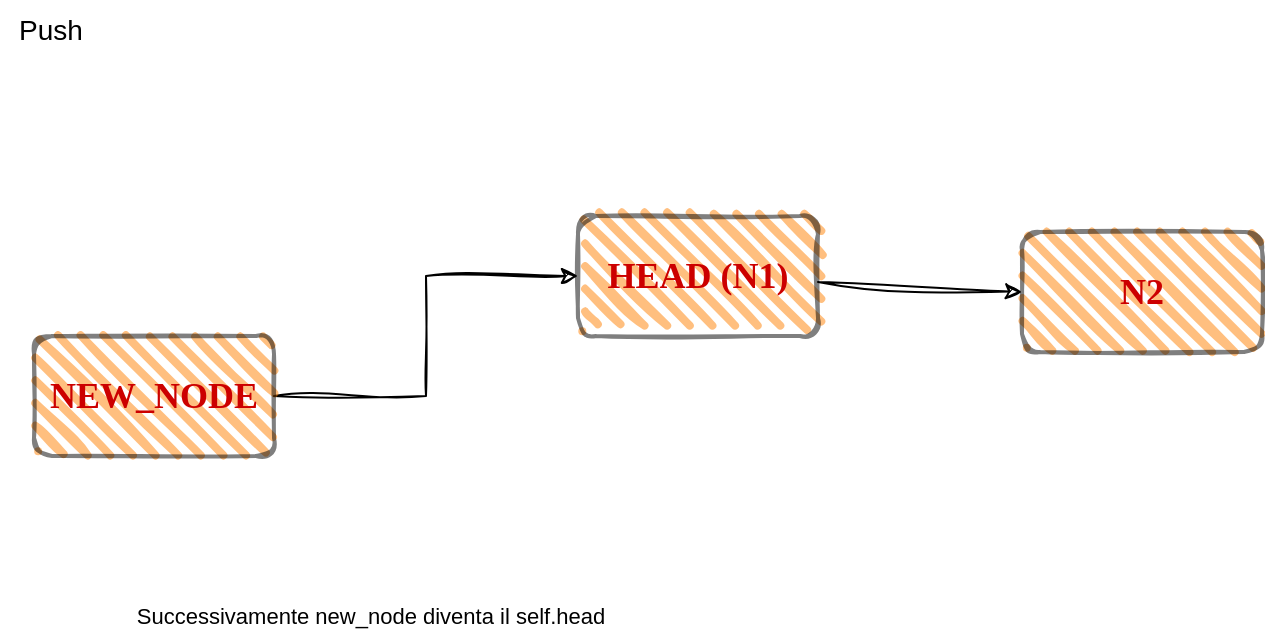 <mxfile>
    <diagram name="Pagina-1" id="NUquWQlPmI8eoX9Fea6K">
        <mxGraphModel dx="848" dy="563" grid="0" gridSize="10" guides="1" tooltips="1" connect="1" arrows="1" fold="1" page="1" pageScale="1" pageWidth="827" pageHeight="1169" background="#ffffff" math="0" shadow="0">
            <root>
                <mxCell id="0"/>
                <mxCell id="1" parent="0"/>
                <mxCell id="cZa140cN37ZzZX85ZkgK-4" value="" style="edgeStyle=none;orthogonalLoop=1;jettySize=auto;html=1;rounded=0;strokeColor=#000000;sketch=1;curveFitting=1;jiggle=2;startArrow=none;entryX=0;entryY=0.5;entryDx=0;entryDy=0;" parent="1" edge="1" target="cZa140cN37ZzZX85ZkgK-5" source="cZa140cN37ZzZX85ZkgK-3">
                    <mxGeometry width="100" relative="1" as="geometry">
                        <mxPoint x="247" y="220.5" as="sourcePoint"/>
                        <mxPoint x="347" y="220.5" as="targetPoint"/>
                        <Array as="points"/>
                    </mxGeometry>
                </mxCell>
                <mxCell id="cZa140cN37ZzZX85ZkgK-5" value="&lt;font size=&quot;1&quot; face=&quot;Comic Sans MS&quot; color=&quot;#cc0000&quot;&gt;&lt;b style=&quot;font-size: 18px;&quot;&gt;N2&lt;/b&gt;&lt;/font&gt;" style="rounded=1;whiteSpace=wrap;html=1;strokeWidth=2;fillWeight=4;hachureGap=8;hachureAngle=45;fillColor=#FF8000;sketch=1;gradientColor=none;strokeColor=#000000;perimeterSpacing=0;opacity=50;" parent="1" vertex="1">
                    <mxGeometry x="528" y="191" width="120" height="60" as="geometry"/>
                </mxCell>
                <mxCell id="cZa140cN37ZzZX85ZkgK-7" style="edgeStyle=orthogonalEdgeStyle;rounded=0;orthogonalLoop=1;jettySize=auto;html=1;exitX=1;exitY=0.5;exitDx=0;exitDy=0;strokeColor=#000000;sketch=1;curveFitting=1;jiggle=2;" parent="1" source="cZa140cN37ZzZX85ZkgK-6" target="cZa140cN37ZzZX85ZkgK-3" edge="1">
                    <mxGeometry relative="1" as="geometry"/>
                </mxCell>
                <mxCell id="cZa140cN37ZzZX85ZkgK-6" value="&lt;font size=&quot;1&quot; face=&quot;Comic Sans MS&quot; color=&quot;#cc0000&quot;&gt;&lt;b style=&quot;font-size: 18px;&quot;&gt;NEW_NODE&lt;/b&gt;&lt;/font&gt;" style="rounded=1;whiteSpace=wrap;html=1;strokeWidth=2;fillWeight=4;hachureGap=8;hachureAngle=45;fillColor=#FF8000;sketch=1;gradientColor=none;strokeColor=#000000;perimeterSpacing=0;opacity=50;" parent="1" vertex="1">
                    <mxGeometry x="34" y="243" width="120" height="60" as="geometry"/>
                </mxCell>
                <mxCell id="cZa140cN37ZzZX85ZkgK-8" value="Successivamente new_node diventa il self.head" style="text;html=1;align=center;verticalAlign=middle;resizable=0;points=[];autosize=1;strokeColor=none;fillColor=none;fontFamily=Helvetica;fontSize=11;fontColor=default;labelBackgroundColor=default;" parent="1" vertex="1">
                    <mxGeometry x="76" y="370" width="252" height="25" as="geometry"/>
                </mxCell>
                <mxCell id="cZa140cN37ZzZX85ZkgK-9" value="&lt;font style=&quot;font-size: 14px;&quot; color=&quot;#000000&quot;&gt;Push&lt;/font&gt;" style="text;html=1;align=center;verticalAlign=middle;resizable=0;points=[];autosize=1;fontFamily=Helvetica;fontSize=11;labelBackgroundColor=#FFFFFF;fillColor=none;" parent="1" vertex="1">
                    <mxGeometry x="17" y="75" width="50" height="29" as="geometry"/>
                </mxCell>
                <mxCell id="cZa140cN37ZzZX85ZkgK-3" value="&lt;font size=&quot;1&quot; face=&quot;Comic Sans MS&quot; color=&quot;#cc0000&quot;&gt;&lt;b style=&quot;font-size: 18px;&quot;&gt;HEAD (N1)&lt;/b&gt;&lt;/font&gt;" style="rounded=1;whiteSpace=wrap;html=1;strokeWidth=2;fillWeight=4;hachureGap=8;hachureAngle=45;fillColor=#FF8000;sketch=1;gradientColor=none;strokeColor=#000000;perimeterSpacing=0;opacity=50;" parent="1" vertex="1">
                    <mxGeometry x="306" y="183" width="120" height="60" as="geometry"/>
                </mxCell>
            </root>
        </mxGraphModel>
    </diagram>
</mxfile>
